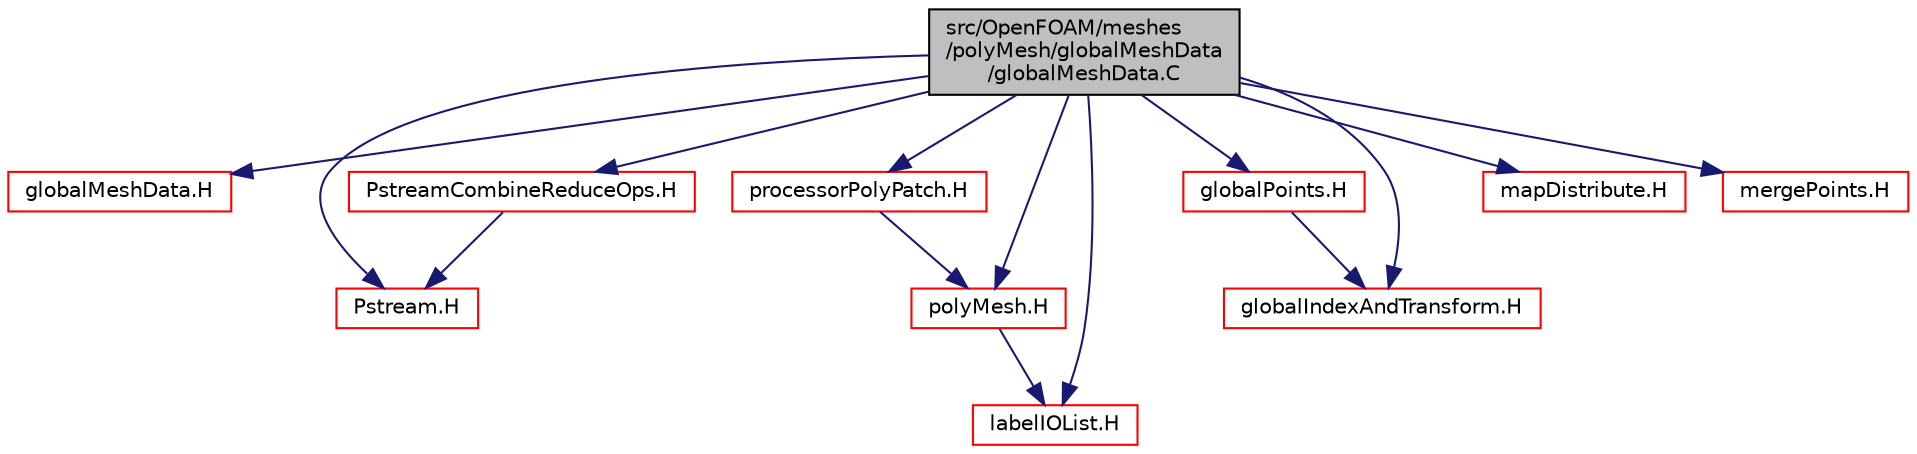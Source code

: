 digraph "src/OpenFOAM/meshes/polyMesh/globalMeshData/globalMeshData.C"
{
  bgcolor="transparent";
  edge [fontname="Helvetica",fontsize="10",labelfontname="Helvetica",labelfontsize="10"];
  node [fontname="Helvetica",fontsize="10",shape=record];
  Node0 [label="src/OpenFOAM/meshes\l/polyMesh/globalMeshData\l/globalMeshData.C",height=0.2,width=0.4,color="black", fillcolor="grey75", style="filled", fontcolor="black"];
  Node0 -> Node1 [color="midnightblue",fontsize="10",style="solid",fontname="Helvetica"];
  Node1 [label="globalMeshData.H",height=0.2,width=0.4,color="red",URL="$a12293.html"];
  Node0 -> Node248 [color="midnightblue",fontsize="10",style="solid",fontname="Helvetica"];
  Node248 [label="Pstream.H",height=0.2,width=0.4,color="red",URL="$a09860.html"];
  Node0 -> Node249 [color="midnightblue",fontsize="10",style="solid",fontname="Helvetica"];
  Node249 [label="PstreamCombineReduceOps.H",height=0.2,width=0.4,color="red",URL="$a09869.html",tooltip="Combination-Reduction operation for a parallel run. The information from all nodes is collected on th..."];
  Node249 -> Node248 [color="midnightblue",fontsize="10",style="solid",fontname="Helvetica"];
  Node0 -> Node66 [color="midnightblue",fontsize="10",style="solid",fontname="Helvetica"];
  Node66 [label="processorPolyPatch.H",height=0.2,width=0.4,color="red",URL="$a12485.html"];
  Node66 -> Node192 [color="midnightblue",fontsize="10",style="solid",fontname="Helvetica"];
  Node192 [label="polyMesh.H",height=0.2,width=0.4,color="red",URL="$a12398.html"];
  Node192 -> Node214 [color="midnightblue",fontsize="10",style="solid",fontname="Helvetica"];
  Node214 [label="labelIOList.H",height=0.2,width=0.4,color="red",URL="$a13151.html"];
  Node0 -> Node250 [color="midnightblue",fontsize="10",style="solid",fontname="Helvetica"];
  Node250 [label="globalPoints.H",height=0.2,width=0.4,color="red",URL="$a12302.html"];
  Node250 -> Node253 [color="midnightblue",fontsize="10",style="solid",fontname="Helvetica"];
  Node253 [label="globalIndexAndTransform.H",height=0.2,width=0.4,color="red",URL="$a13070.html"];
  Node0 -> Node192 [color="midnightblue",fontsize="10",style="solid",fontname="Helvetica"];
  Node0 -> Node257 [color="midnightblue",fontsize="10",style="solid",fontname="Helvetica"];
  Node257 [label="mapDistribute.H",height=0.2,width=0.4,color="red",URL="$a12335.html"];
  Node0 -> Node214 [color="midnightblue",fontsize="10",style="solid",fontname="Helvetica"];
  Node0 -> Node263 [color="midnightblue",fontsize="10",style="solid",fontname="Helvetica"];
  Node263 [label="mergePoints.H",height=0.2,width=0.4,color="red",URL="$a12146.html",tooltip="Merge points. See below. "];
  Node0 -> Node253 [color="midnightblue",fontsize="10",style="solid",fontname="Helvetica"];
}
